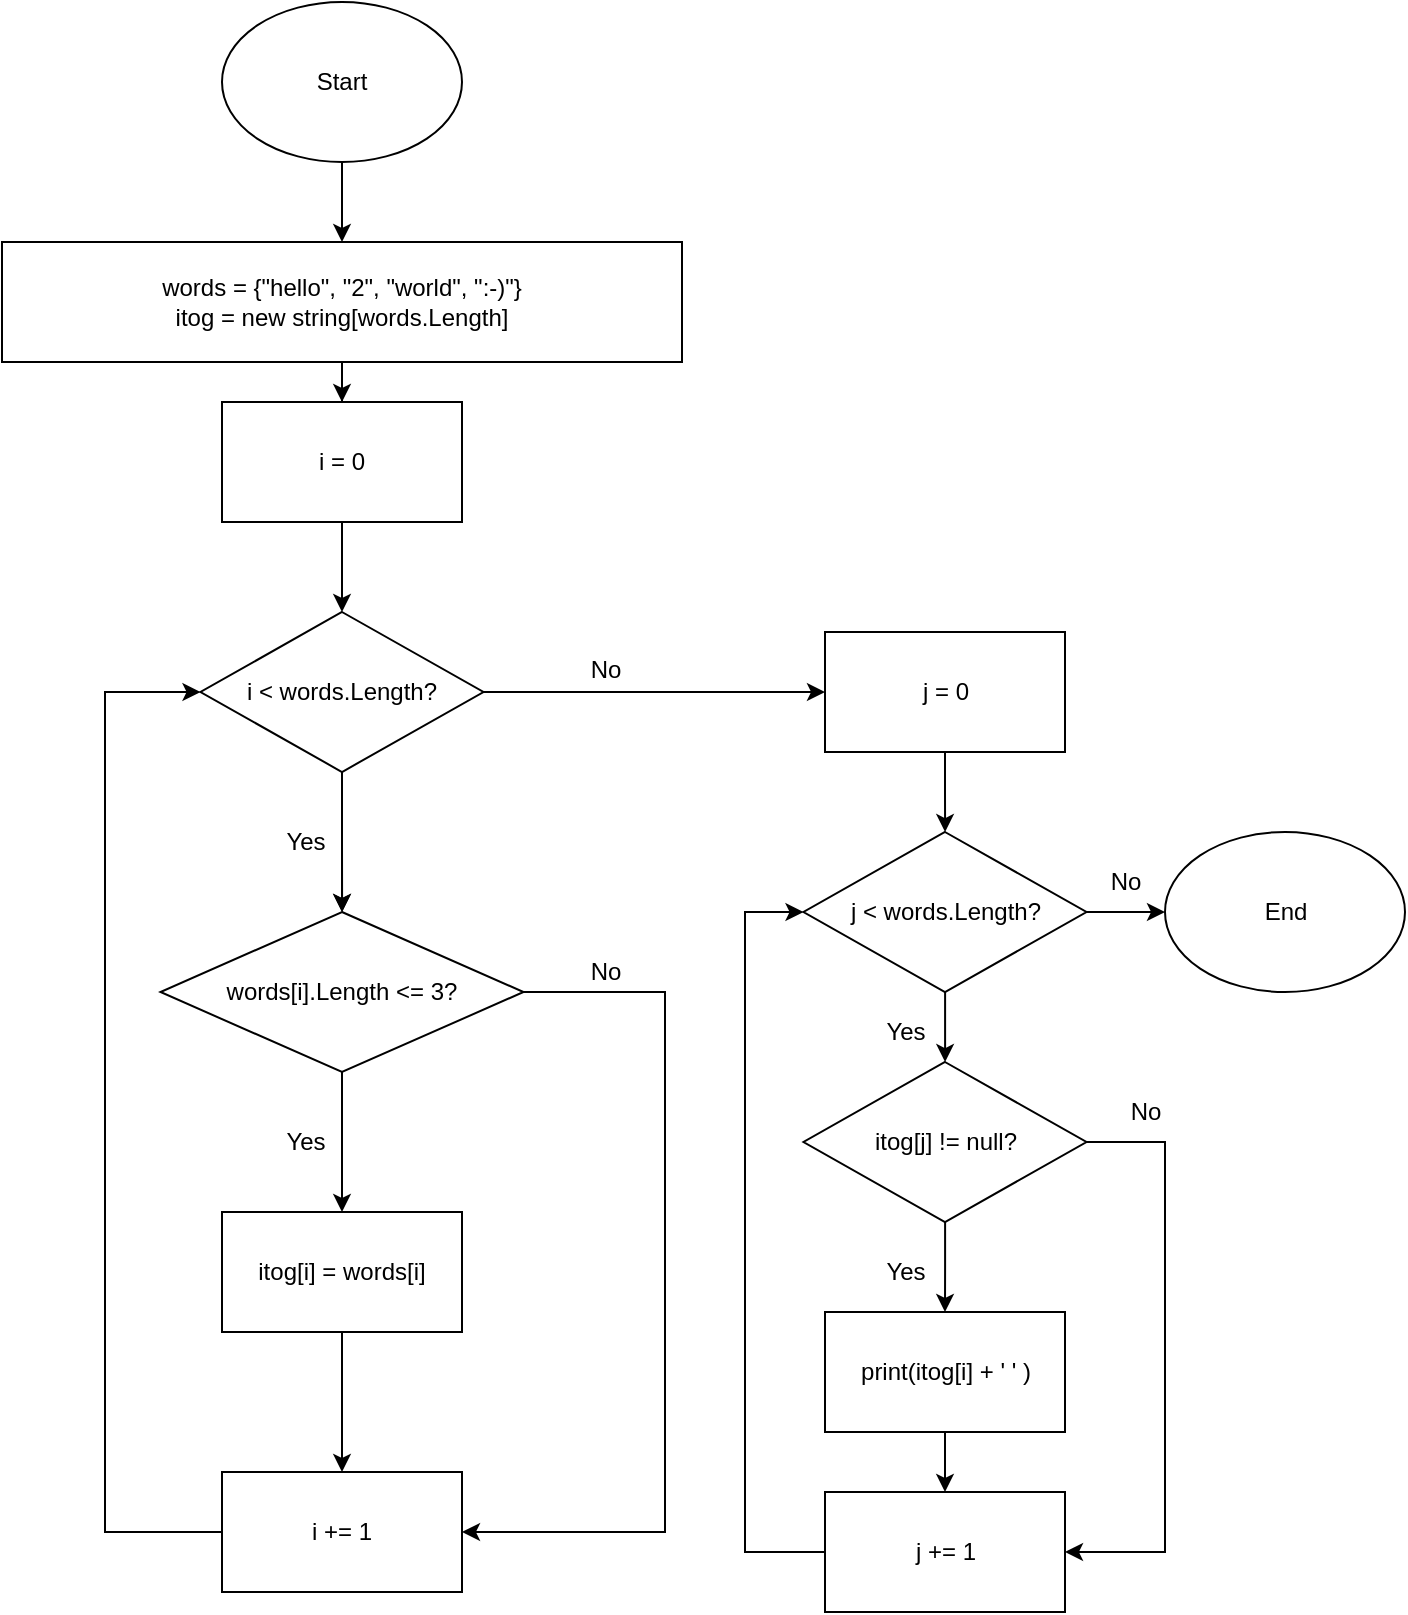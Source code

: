 <mxfile version="20.2.8" type="device"><diagram id="u-35SJAlghGOnHUU_J1Q" name="Страница 1"><mxGraphModel dx="1168" dy="675" grid="1" gridSize="10" guides="1" tooltips="1" connect="1" arrows="1" fold="1" page="1" pageScale="1" pageWidth="827" pageHeight="1169" math="0" shadow="0"><root><mxCell id="0"/><mxCell id="1" parent="0"/><mxCell id="vw12VEH6LBrSAS2-aEgg-5" style="edgeStyle=orthogonalEdgeStyle;rounded=0;orthogonalLoop=1;jettySize=auto;html=1;" parent="1" source="vw12VEH6LBrSAS2-aEgg-2" target="vw12VEH6LBrSAS2-aEgg-4" edge="1"><mxGeometry relative="1" as="geometry"/></mxCell><mxCell id="vw12VEH6LBrSAS2-aEgg-2" value="Start" style="ellipse;whiteSpace=wrap;html=1;" parent="1" vertex="1"><mxGeometry x="173" y="10" width="120" height="80" as="geometry"/></mxCell><mxCell id="vw12VEH6LBrSAS2-aEgg-8" style="edgeStyle=orthogonalEdgeStyle;rounded=0;orthogonalLoop=1;jettySize=auto;html=1;entryX=0.5;entryY=0;entryDx=0;entryDy=0;" parent="1" source="vw12VEH6LBrSAS2-aEgg-4" target="vw12VEH6LBrSAS2-aEgg-7" edge="1"><mxGeometry relative="1" as="geometry"/></mxCell><mxCell id="vw12VEH6LBrSAS2-aEgg-4" value="words = {&quot;hello&quot;, &quot;2&quot;, &quot;world&quot;, &quot;:-)&quot;}&lt;br&gt;itog = new string[words.Length]" style="rounded=0;whiteSpace=wrap;html=1;" parent="1" vertex="1"><mxGeometry x="63" y="130" width="340" height="60" as="geometry"/></mxCell><mxCell id="vw12VEH6LBrSAS2-aEgg-13" style="edgeStyle=orthogonalEdgeStyle;rounded=0;orthogonalLoop=1;jettySize=auto;html=1;" parent="1" source="vw12VEH6LBrSAS2-aEgg-6" target="vw12VEH6LBrSAS2-aEgg-10" edge="1"><mxGeometry relative="1" as="geometry"/></mxCell><mxCell id="vw12VEH6LBrSAS2-aEgg-15" style="edgeStyle=orthogonalEdgeStyle;rounded=0;orthogonalLoop=1;jettySize=auto;html=1;exitX=0.5;exitY=1;exitDx=0;exitDy=0;" parent="1" source="vw12VEH6LBrSAS2-aEgg-6" target="vw12VEH6LBrSAS2-aEgg-10" edge="1"><mxGeometry relative="1" as="geometry"/></mxCell><mxCell id="vw12VEH6LBrSAS2-aEgg-22" style="edgeStyle=orthogonalEdgeStyle;rounded=0;orthogonalLoop=1;jettySize=auto;html=1;" parent="1" source="vw12VEH6LBrSAS2-aEgg-6" target="vw12VEH6LBrSAS2-aEgg-27" edge="1"><mxGeometry relative="1" as="geometry"><mxPoint x="404.5" y="355" as="targetPoint"/></mxGeometry></mxCell><mxCell id="vw12VEH6LBrSAS2-aEgg-6" value="i &amp;lt; words.Length?" style="rhombus;whiteSpace=wrap;html=1;" parent="1" vertex="1"><mxGeometry x="162.25" y="315" width="141.5" height="80" as="geometry"/></mxCell><mxCell id="vw12VEH6LBrSAS2-aEgg-12" style="edgeStyle=orthogonalEdgeStyle;rounded=0;orthogonalLoop=1;jettySize=auto;html=1;entryX=0.5;entryY=0;entryDx=0;entryDy=0;" parent="1" source="vw12VEH6LBrSAS2-aEgg-7" target="vw12VEH6LBrSAS2-aEgg-6" edge="1"><mxGeometry relative="1" as="geometry"/></mxCell><mxCell id="vw12VEH6LBrSAS2-aEgg-7" value="i = 0" style="rounded=0;whiteSpace=wrap;html=1;" parent="1" vertex="1"><mxGeometry x="173" y="210" width="120" height="60" as="geometry"/></mxCell><mxCell id="vw12VEH6LBrSAS2-aEgg-14" style="edgeStyle=orthogonalEdgeStyle;rounded=0;orthogonalLoop=1;jettySize=auto;html=1;exitX=0.5;exitY=1;exitDx=0;exitDy=0;" parent="1" source="vw12VEH6LBrSAS2-aEgg-10" target="vw12VEH6LBrSAS2-aEgg-11" edge="1"><mxGeometry relative="1" as="geometry"/></mxCell><mxCell id="vw12VEH6LBrSAS2-aEgg-23" style="edgeStyle=orthogonalEdgeStyle;rounded=0;orthogonalLoop=1;jettySize=auto;html=1;entryX=1;entryY=0.5;entryDx=0;entryDy=0;" parent="1" source="vw12VEH6LBrSAS2-aEgg-10" target="vw12VEH6LBrSAS2-aEgg-20" edge="1"><mxGeometry relative="1" as="geometry"><Array as="points"><mxPoint x="394.5" y="505"/><mxPoint x="394.5" y="775"/></Array></mxGeometry></mxCell><mxCell id="vw12VEH6LBrSAS2-aEgg-10" value="words[i].Length &amp;lt;= 3?" style="rhombus;whiteSpace=wrap;html=1;" parent="1" vertex="1"><mxGeometry x="142.25" y="465" width="181.5" height="80" as="geometry"/></mxCell><mxCell id="vw12VEH6LBrSAS2-aEgg-21" style="edgeStyle=orthogonalEdgeStyle;rounded=0;orthogonalLoop=1;jettySize=auto;html=1;" parent="1" source="vw12VEH6LBrSAS2-aEgg-11" target="vw12VEH6LBrSAS2-aEgg-20" edge="1"><mxGeometry relative="1" as="geometry"/></mxCell><mxCell id="vw12VEH6LBrSAS2-aEgg-11" value="itog[i] = words[i]" style="rounded=0;whiteSpace=wrap;html=1;" parent="1" vertex="1"><mxGeometry x="173" y="615" width="120" height="60" as="geometry"/></mxCell><mxCell id="vw12VEH6LBrSAS2-aEgg-16" value="Yes" style="text;html=1;strokeColor=none;fillColor=none;align=center;verticalAlign=middle;whiteSpace=wrap;rounded=0;" parent="1" vertex="1"><mxGeometry x="184.5" y="415" width="60" height="30" as="geometry"/></mxCell><mxCell id="vw12VEH6LBrSAS2-aEgg-19" value="Yes" style="text;html=1;strokeColor=none;fillColor=none;align=center;verticalAlign=middle;whiteSpace=wrap;rounded=0;" parent="1" vertex="1"><mxGeometry x="184.5" y="565" width="60" height="30" as="geometry"/></mxCell><mxCell id="vw12VEH6LBrSAS2-aEgg-24" style="edgeStyle=orthogonalEdgeStyle;rounded=0;orthogonalLoop=1;jettySize=auto;html=1;entryX=0;entryY=0.5;entryDx=0;entryDy=0;" parent="1" source="vw12VEH6LBrSAS2-aEgg-20" target="vw12VEH6LBrSAS2-aEgg-6" edge="1"><mxGeometry relative="1" as="geometry"><Array as="points"><mxPoint x="114.5" y="775"/><mxPoint x="114.5" y="355"/></Array></mxGeometry></mxCell><mxCell id="vw12VEH6LBrSAS2-aEgg-20" value="i += 1" style="rounded=0;whiteSpace=wrap;html=1;" parent="1" vertex="1"><mxGeometry x="173" y="745" width="120" height="60" as="geometry"/></mxCell><mxCell id="vw12VEH6LBrSAS2-aEgg-25" value="No" style="text;html=1;strokeColor=none;fillColor=none;align=center;verticalAlign=middle;whiteSpace=wrap;rounded=0;" parent="1" vertex="1"><mxGeometry x="334.5" y="480" width="60" height="30" as="geometry"/></mxCell><mxCell id="vw12VEH6LBrSAS2-aEgg-26" value="No" style="text;html=1;strokeColor=none;fillColor=none;align=center;verticalAlign=middle;whiteSpace=wrap;rounded=0;" parent="1" vertex="1"><mxGeometry x="334.5" y="329" width="60" height="30" as="geometry"/></mxCell><mxCell id="vw12VEH6LBrSAS2-aEgg-32" style="edgeStyle=orthogonalEdgeStyle;rounded=0;orthogonalLoop=1;jettySize=auto;html=1;" parent="1" source="vw12VEH6LBrSAS2-aEgg-27" target="vw12VEH6LBrSAS2-aEgg-28" edge="1"><mxGeometry relative="1" as="geometry"/></mxCell><mxCell id="vw12VEH6LBrSAS2-aEgg-27" value="j = 0" style="rounded=0;whiteSpace=wrap;html=1;" parent="1" vertex="1"><mxGeometry x="474.5" y="325" width="120" height="60" as="geometry"/></mxCell><mxCell id="vw12VEH6LBrSAS2-aEgg-33" style="edgeStyle=orthogonalEdgeStyle;rounded=0;orthogonalLoop=1;jettySize=auto;html=1;" parent="1" source="vw12VEH6LBrSAS2-aEgg-28" target="vw12VEH6LBrSAS2-aEgg-29" edge="1"><mxGeometry relative="1" as="geometry"/></mxCell><mxCell id="vw12VEH6LBrSAS2-aEgg-42" style="edgeStyle=orthogonalEdgeStyle;rounded=0;orthogonalLoop=1;jettySize=auto;html=1;" parent="1" source="vw12VEH6LBrSAS2-aEgg-28" target="vw12VEH6LBrSAS2-aEgg-40" edge="1"><mxGeometry relative="1" as="geometry"/></mxCell><mxCell id="vw12VEH6LBrSAS2-aEgg-28" value="j &amp;lt; words.Length?" style="rhombus;whiteSpace=wrap;html=1;" parent="1" vertex="1"><mxGeometry x="463.75" y="425" width="141.5" height="80" as="geometry"/></mxCell><mxCell id="vw12VEH6LBrSAS2-aEgg-34" style="edgeStyle=orthogonalEdgeStyle;rounded=0;orthogonalLoop=1;jettySize=auto;html=1;" parent="1" source="vw12VEH6LBrSAS2-aEgg-29" target="vw12VEH6LBrSAS2-aEgg-30" edge="1"><mxGeometry relative="1" as="geometry"/></mxCell><mxCell id="vw12VEH6LBrSAS2-aEgg-38" style="edgeStyle=orthogonalEdgeStyle;rounded=0;orthogonalLoop=1;jettySize=auto;html=1;entryX=1;entryY=0.5;entryDx=0;entryDy=0;" parent="1" source="vw12VEH6LBrSAS2-aEgg-29" target="vw12VEH6LBrSAS2-aEgg-31" edge="1"><mxGeometry relative="1" as="geometry"><Array as="points"><mxPoint x="644.5" y="580"/><mxPoint x="644.5" y="785"/></Array></mxGeometry></mxCell><mxCell id="vw12VEH6LBrSAS2-aEgg-29" value="itog[j] != null?" style="rhombus;whiteSpace=wrap;html=1;" parent="1" vertex="1"><mxGeometry x="463.75" y="540" width="141.5" height="80" as="geometry"/></mxCell><mxCell id="vw12VEH6LBrSAS2-aEgg-35" style="edgeStyle=orthogonalEdgeStyle;rounded=0;orthogonalLoop=1;jettySize=auto;html=1;" parent="1" source="vw12VEH6LBrSAS2-aEgg-30" target="vw12VEH6LBrSAS2-aEgg-31" edge="1"><mxGeometry relative="1" as="geometry"/></mxCell><mxCell id="vw12VEH6LBrSAS2-aEgg-30" value="print(itog[i] + ' ' )" style="rounded=0;whiteSpace=wrap;html=1;" parent="1" vertex="1"><mxGeometry x="474.5" y="665" width="120" height="60" as="geometry"/></mxCell><mxCell id="vw12VEH6LBrSAS2-aEgg-37" style="edgeStyle=orthogonalEdgeStyle;rounded=0;orthogonalLoop=1;jettySize=auto;html=1;entryX=0;entryY=0.5;entryDx=0;entryDy=0;" parent="1" source="vw12VEH6LBrSAS2-aEgg-31" target="vw12VEH6LBrSAS2-aEgg-28" edge="1"><mxGeometry relative="1" as="geometry"><Array as="points"><mxPoint x="434.5" y="785"/><mxPoint x="434.5" y="465"/></Array></mxGeometry></mxCell><mxCell id="vw12VEH6LBrSAS2-aEgg-31" value="j += 1" style="rounded=0;whiteSpace=wrap;html=1;" parent="1" vertex="1"><mxGeometry x="474.5" y="755" width="120" height="60" as="geometry"/></mxCell><mxCell id="vw12VEH6LBrSAS2-aEgg-40" value="End" style="ellipse;whiteSpace=wrap;html=1;" parent="1" vertex="1"><mxGeometry x="644.5" y="425" width="120" height="80" as="geometry"/></mxCell><mxCell id="vw12VEH6LBrSAS2-aEgg-43" value="Yes" style="text;html=1;strokeColor=none;fillColor=none;align=center;verticalAlign=middle;whiteSpace=wrap;rounded=0;" parent="1" vertex="1"><mxGeometry x="484.5" y="630" width="60" height="30" as="geometry"/></mxCell><mxCell id="vw12VEH6LBrSAS2-aEgg-44" value="Yes" style="text;html=1;strokeColor=none;fillColor=none;align=center;verticalAlign=middle;whiteSpace=wrap;rounded=0;" parent="1" vertex="1"><mxGeometry x="484.5" y="510" width="60" height="30" as="geometry"/></mxCell><mxCell id="vw12VEH6LBrSAS2-aEgg-45" value="No" style="text;html=1;strokeColor=none;fillColor=none;align=center;verticalAlign=middle;whiteSpace=wrap;rounded=0;" parent="1" vertex="1"><mxGeometry x="594.5" y="435" width="60" height="30" as="geometry"/></mxCell><mxCell id="vw12VEH6LBrSAS2-aEgg-46" value="No" style="text;html=1;strokeColor=none;fillColor=none;align=center;verticalAlign=middle;whiteSpace=wrap;rounded=0;" parent="1" vertex="1"><mxGeometry x="605.25" y="550" width="60" height="30" as="geometry"/></mxCell></root></mxGraphModel></diagram></mxfile>